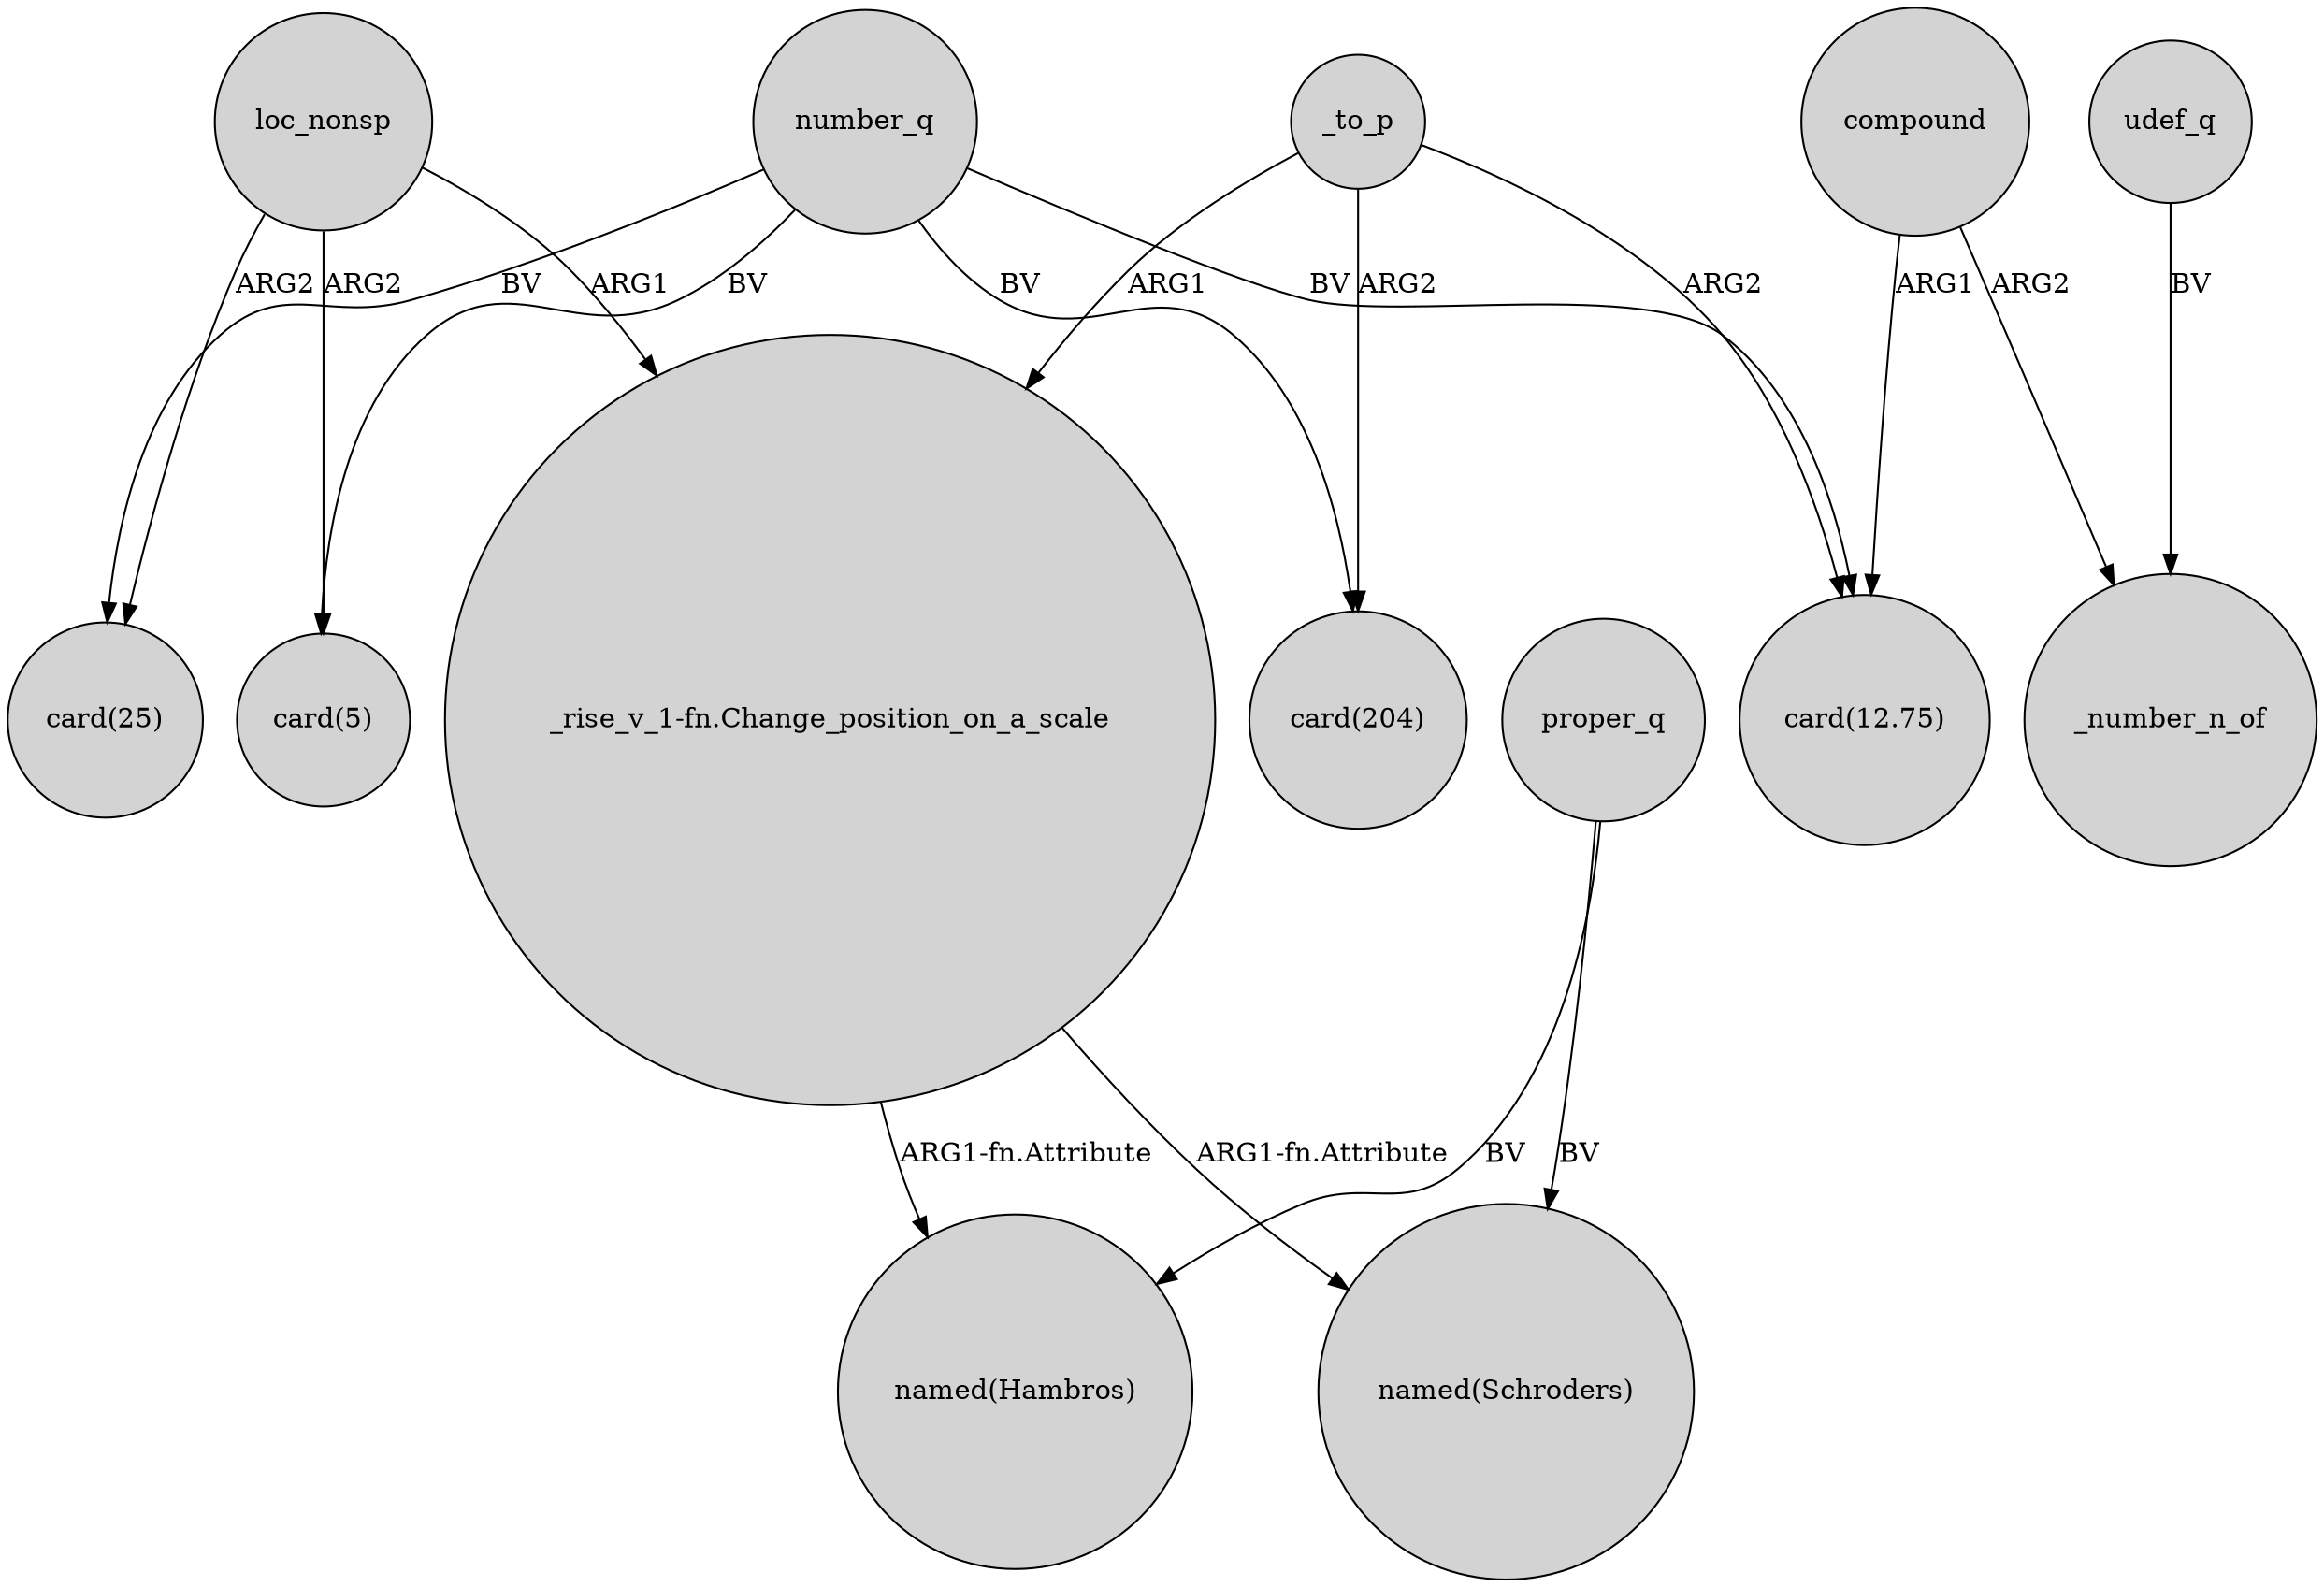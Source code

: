 digraph {
	node [shape=circle style=filled]
	"_rise_v_1-fn.Change_position_on_a_scale" -> "named(Hambros)" [label="ARG1-fn.Attribute"]
	number_q -> "card(5)" [label=BV]
	number_q -> "card(12.75)" [label=BV]
	_to_p -> "card(204)" [label=ARG2]
	compound -> _number_n_of [label=ARG2]
	udef_q -> _number_n_of [label=BV]
	number_q -> "card(204)" [label=BV]
	"_rise_v_1-fn.Change_position_on_a_scale" -> "named(Schroders)" [label="ARG1-fn.Attribute"]
	loc_nonsp -> "card(5)" [label=ARG2]
	proper_q -> "named(Schroders)" [label=BV]
	proper_q -> "named(Hambros)" [label=BV]
	_to_p -> "card(12.75)" [label=ARG2]
	compound -> "card(12.75)" [label=ARG1]
	_to_p -> "_rise_v_1-fn.Change_position_on_a_scale" [label=ARG1]
	loc_nonsp -> "_rise_v_1-fn.Change_position_on_a_scale" [label=ARG1]
	number_q -> "card(25)" [label=BV]
	loc_nonsp -> "card(25)" [label=ARG2]
}
